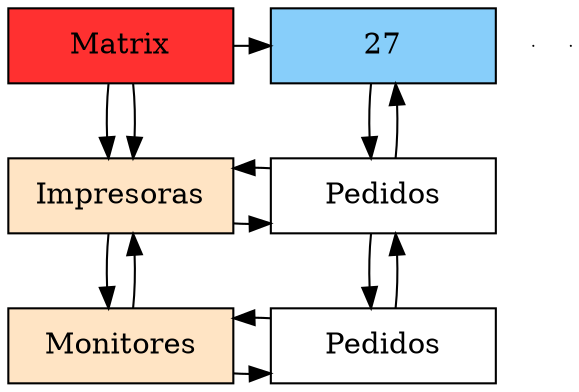 digraph Sparce_Matrix {
node [shape=box]
MT[label="Matrix",width=1.5,style=filled,fillcolor=firebrick1,group=1];
e0[ shape = point, width = 0 ];
e1[ shape = point, width = 0 ];
V0[label="Impresoras"width = 1.5 style = filled, fillcolor = bisque1, group = 1];
V1[label="Monitores"width = 1.5 style = filled, fillcolor = bisque1, group = 1];
V0-> V1
V1-> V0
MT->V0
H0[label="27"width = 1.5 style = filled, fillcolor = lightskyblue, group =2];
MT->V0
MT->H0
{rank=same; MT;H0;}
"0xc000078ab0"[label="Pedidos" width=1.5,group=2];
"0xc00034b050"[label="Pedidos" width=1.5,group=2];
V0->"0xc000078ab0"
"0xc000078ab0"->V0
{rank=same V0;"0xc000078ab0";}
V1->"0xc00034b050"
"0xc00034b050"->V1
{rank=same V1;"0xc00034b050";}
H0->"0xc000078ab0"
"0xc000078ab0"->H0
"0xc000078ab0"->"0xc00034b050"
"0xc00034b050"->"0xc000078ab0"

}